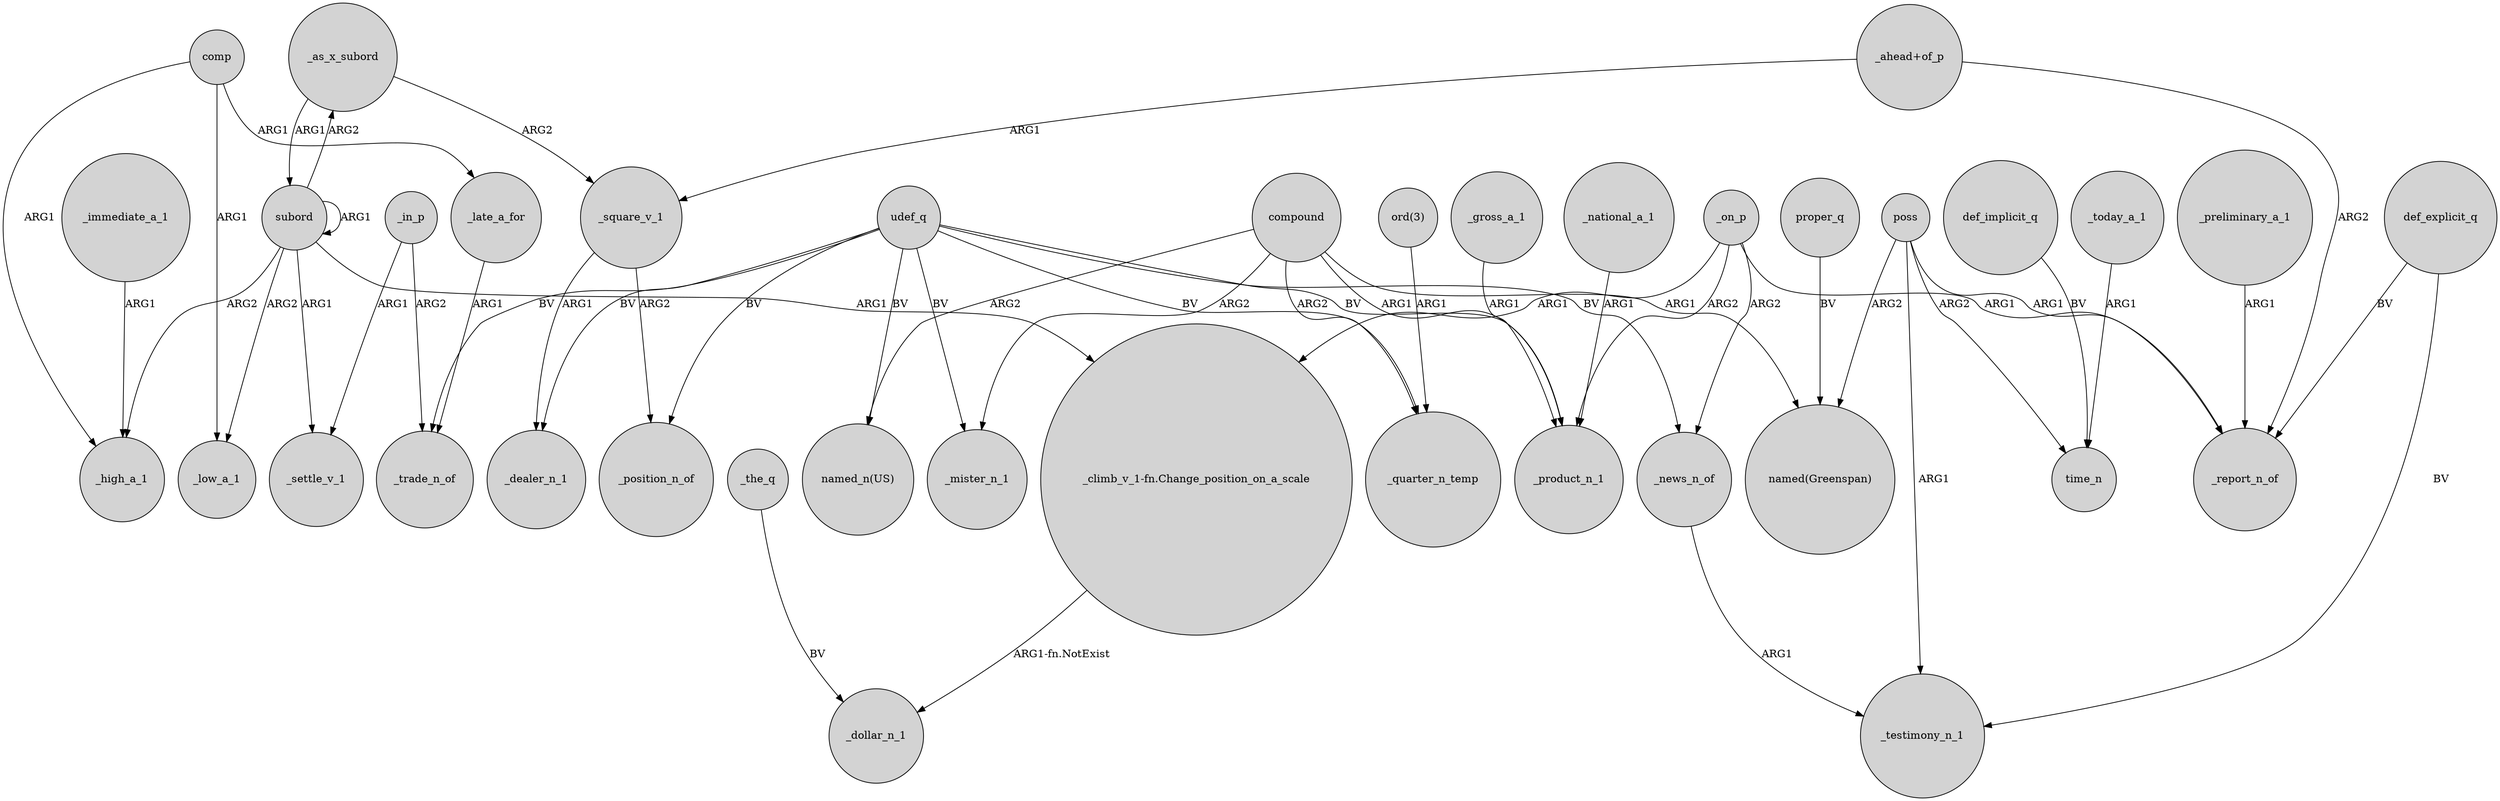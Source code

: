 digraph {
	node [shape=circle style=filled]
	_as_x_subord -> subord [label=ARG1]
	compound -> _product_n_1 [label=ARG1]
	udef_q -> _trade_n_of [label=BV]
	compound -> _quarter_n_temp [label=ARG2]
	_as_x_subord -> _square_v_1 [label=ARG2]
	comp -> _late_a_for [label=ARG1]
	_immediate_a_1 -> _high_a_1 [label=ARG1]
	_today_a_1 -> time_n [label=ARG1]
	udef_q -> "named_n(US)" [label=BV]
	proper_q -> "named(Greenspan)" [label=BV]
	poss -> _report_n_of [label=ARG1]
	subord -> _low_a_1 [label=ARG2]
	_gross_a_1 -> _product_n_1 [label=ARG1]
	compound -> _mister_n_1 [label=ARG2]
	_the_q -> _dollar_n_1 [label=BV]
	udef_q -> _mister_n_1 [label=BV]
	_square_v_1 -> _dealer_n_1 [label=ARG1]
	_on_p -> _product_n_1 [label=ARG2]
	poss -> time_n [label=ARG2]
	subord -> subord [label=ARG1]
	comp -> _high_a_1 [label=ARG1]
	poss -> "named(Greenspan)" [label=ARG2]
	compound -> "named_n(US)" [label=ARG2]
	_on_p -> "_climb_v_1-fn.Change_position_on_a_scale" [label=ARG1]
	poss -> _testimony_n_1 [label=ARG1]
	subord -> "_climb_v_1-fn.Change_position_on_a_scale" [label=ARG1]
	_late_a_for -> _trade_n_of [label=ARG1]
	subord -> _high_a_1 [label=ARG2]
	"_ahead+of_p" -> _report_n_of [label=ARG2]
	_news_n_of -> _testimony_n_1 [label=ARG1]
	"ord(3)" -> _quarter_n_temp [label=ARG1]
	_national_a_1 -> _product_n_1 [label=ARG1]
	"_climb_v_1-fn.Change_position_on_a_scale" -> _dollar_n_1 [label="ARG1-fn.NotExist"]
	compound -> "named(Greenspan)" [label=ARG1]
	_in_p -> _settle_v_1 [label=ARG1]
	"_ahead+of_p" -> _square_v_1 [label=ARG1]
	_square_v_1 -> _position_n_of [label=ARG2]
	_on_p -> _report_n_of [label=ARG1]
	def_explicit_q -> _testimony_n_1 [label=BV]
	_preliminary_a_1 -> _report_n_of [label=ARG1]
	subord -> _as_x_subord [label=ARG2]
	_in_p -> _trade_n_of [label=ARG2]
	_on_p -> _news_n_of [label=ARG2]
	udef_q -> _product_n_1 [label=BV]
	udef_q -> _news_n_of [label=BV]
	subord -> _settle_v_1 [label=ARG1]
	udef_q -> _dealer_n_1 [label=BV]
	udef_q -> _quarter_n_temp [label=BV]
	udef_q -> _position_n_of [label=BV]
	def_explicit_q -> _report_n_of [label=BV]
	def_implicit_q -> time_n [label=BV]
	comp -> _low_a_1 [label=ARG1]
}

